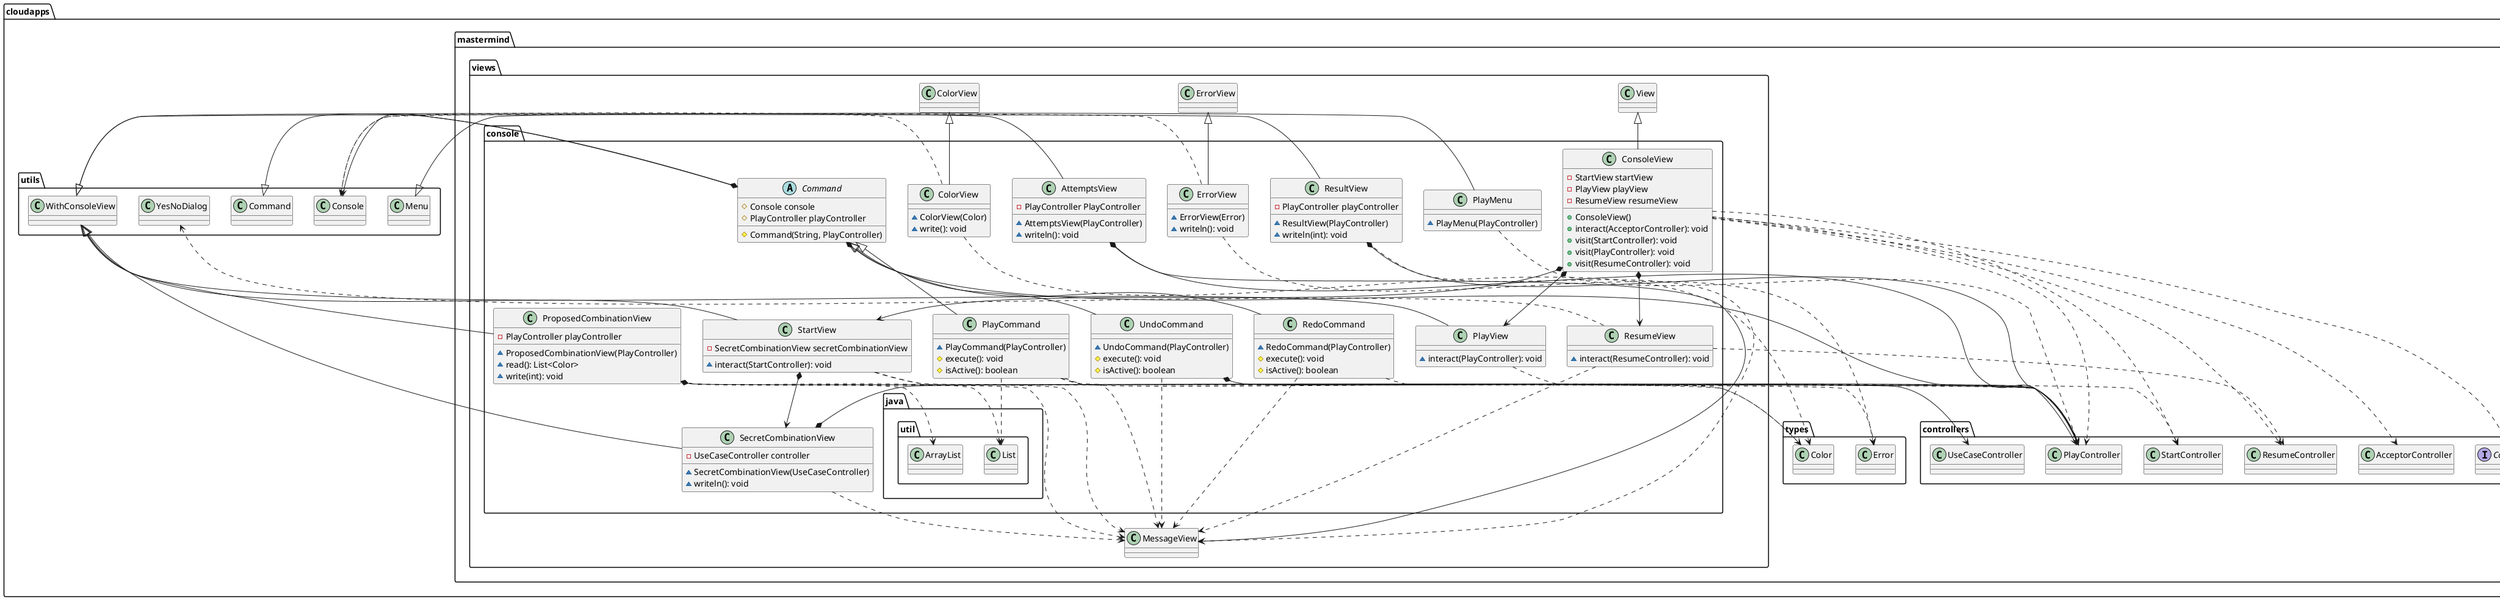 @startuml Package **cloudapps.mastermind.views.console**

package "cloudapps.mastermind.views.console" {

  class AttemptsView extends cloudapps.utils.WithConsoleView {
    -PlayController PlayController
    ~AttemptsView(PlayController)
    ~writeln(): void
  }

  class ColorView extends cloudapps.mastermind.views.ColorView {
    ~ColorView(Color)
    ~write(): void
  }

  abstract class Command extends cloudapps.utils.Command {
    #Console console
    #PlayController playController
    #Command(String, PlayController)
  }

  class ConsoleView extends cloudapps.mastermind.views.View implements cloudapps.mastermind.controllers.ControllerVisitor {
    -StartView startView
    -PlayView playView
    -ResumeView resumeView  
    +ConsoleView()
    +interact(AcceptorController): void
    +visit(StartController): void
    +visit(PlayController): void
    +visit(ResumeController): void
  }
  
  class ErrorView extends cloudapps.mastermind.views.ErrorView {
    ~ErrorView(Error)
    ~writeln(): void
  }
  
  class PlayCommand extends Command {
    ~PlayCommand(PlayController)
    #execute(): void
    #isActive(): boolean
  } 

  class PlayMenu extends cloudapps.utils.Menu {
    ~PlayMenu(PlayController)
  }

  class PlayView extends cloudapps.utils.WithConsoleView {
    ~interact(PlayController): void
  }

  class ProposedCombinationView extends cloudapps.utils.WithConsoleView {
    -PlayController playController
    ~ProposedCombinationView(PlayController)
    ~read(): List<Color>
    ~write(int): void
  }

  class RedoCommand extends Command {
    ~RedoCommand(PlayController)
    #execute(): void
    #isActive(): boolean
  }

  class ResultView extends cloudapps.utils.WithConsoleView {
    -PlayController playController
    ~ResultView(PlayController)
    ~writeln(int): void
  }

  class ResumeView {
    ~interact(ResumeController): void
  }

  class SecretCombinationView extends cloudapps.utils.WithConsoleView {
    -UseCaseController controller
    ~SecretCombinationView(UseCaseController)
    ~writeln(): void
  }

  class StartView extends cloudapps.utils.WithConsoleView {
    -SecretCombinationView secretCombinationView
    ~interact(StartController): void
  }

  class UndoCommand extends Command {
    ~UndoCommand(PlayController)
    #execute(): void
    #isActive(): boolean
  }
  
  AttemptsView *--> cloudapps.mastermind.controllers.PlayController
  AttemptsView *--> cloudapps.mastermind.views.MessageView

  ColorView ..> cloudapps.mastermind.types.Color
  ColorView ..> cloudapps.utils.Console

  Command *--> cloudapps.mastermind.controllers.PlayController
  Command *--> cloudapps.utils.Console

  ConsoleView *--> StartView
  ConsoleView *--> PlayView
  ConsoleView *--> ResumeView
  ConsoleView..> cloudapps.mastermind.controllers.AcceptorController
  ConsoleView..> cloudapps.mastermind.controllers.StartController
  ConsoleView..> cloudapps.mastermind.controllers.PlayController
  ConsoleView..> cloudapps.mastermind.controllers.ResumeController

  ErrorView ..> cloudapps.mastermind.types.Error
  ErrorView ..> cloudapps.utils.Console

  PlayCommand ..> cloudapps.mastermind.types.Color
  PlayCommand ..> cloudapps.mastermind.types.Error
  PlayCommand ..> cloudapps.mastermind.views.MessageView
  PlayCommand ..> cloudapps.mastermind.controllers.PlayController
  PlayCommand ..> java.util.List

  PlayMenu ..> cloudapps.mastermind.controllers.PlayController

  PlayView ..> cloudapps.mastermind.controllers.PlayController

  ProposedCombinationView *--> cloudapps.mastermind.controllers.PlayController
  ProposedCombinationView ..> cloudapps.mastermind.types.Color
  ProposedCombinationView ..> cloudapps.mastermind.views.MessageView
  ProposedCombinationView ..> java.util.ArrayList
  ProposedCombinationView ..> java.util.List

  RedoCommand ..> cloudapps.mastermind.controllers.PlayController
  RedoCommand ..> cloudapps.mastermind.views.MessageView

  ResultView *--> cloudapps.mastermind.controllers.PlayController
  ResultView ..> cloudapps.mastermind.views.MessageView

  ResumeView ..> cloudapps.mastermind.controllers.ResumeController
  ResumeView ..> cloudapps.mastermind.views.MessageView
  ResumeView ..> cloudapps.utils.YesNoDialog

  SecretCombinationView *--> cloudapps.mastermind.controllers.UseCaseController
  SecretCombinationView ..> cloudapps.mastermind.views.MessageView

  StartView *--> SecretCombinationView
  StartView ..> cloudapps.mastermind.controllers.StartController
  StartView ..> cloudapps.mastermind.views.MessageView

  UndoCommand *--> cloudapps.mastermind.controllers.PlayController
  UndoCommand ..> cloudapps.mastermind.views.MessageView

}

@enduml
